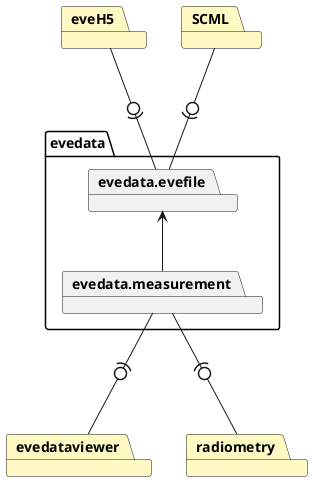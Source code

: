 @startuml
'skinparam dpi 150

package evedata {

    package evedata.evefile {
    }

    package evedata.measurement {
    }

    evedata.evefile <-- evedata.measurement

}

package eveH5 #fff9c4
eveH5 -0)-- evedata.evefile

package SCML #fff9c4
SCML -0)-- evedata.evefile

package evedataviewer #fff9c4
evedata.measurement --(0- evedataviewer

package radiometry #fff9c4
evedata.measurement --(0- radiometry

@enduml
